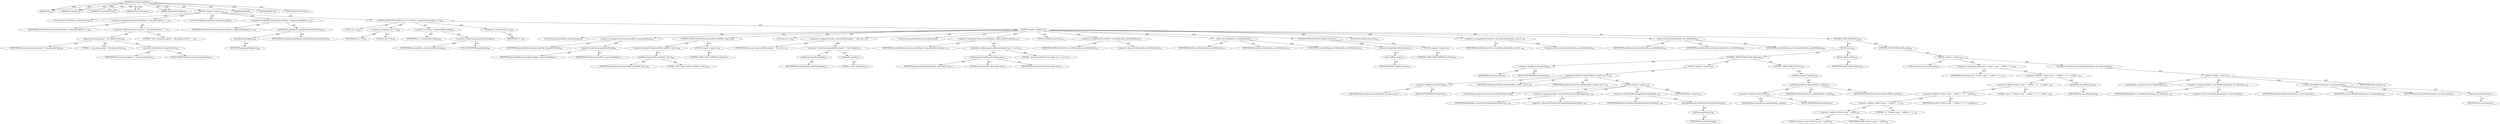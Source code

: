 digraph "moveGeneratedFile" {  
"111669149737" [label = <(METHOD,moveGeneratedFile)<SUB>556</SUB>> ]
"115964117010" [label = <(PARAM,this)<SUB>556</SUB>> ]
"115964117056" [label = <(PARAM,File baseDir)<SUB>556</SUB>> ]
"115964117057" [label = <(PARAM,File sourceBaseFile)<SUB>556</SUB>> ]
"115964117058" [label = <(PARAM,String classname)<SUB>557</SUB>> ]
"115964117059" [label = <(PARAM,RmicAdapter adapter)<SUB>558</SUB>> ]
"25769803841" [label = <(BLOCK,&lt;empty&gt;,&lt;empty&gt;)<SUB>559</SUB>> ]
"94489280522" [label = <(LOCAL,String classFileName: java.lang.String)<SUB>561</SUB>> ]
"30064771293" [label = <(&lt;operator&gt;.assignment,String classFileName = classname.replace('.', F...)<SUB>561</SUB>> ]
"68719476914" [label = <(IDENTIFIER,classFileName,String classFileName = classname.replace('.', F...)<SUB>561</SUB>> ]
"30064771294" [label = <(&lt;operator&gt;.addition,classname.replace('.', File.separatorChar) + &quot;....)<SUB>562</SUB>> ]
"30064771295" [label = <(replace,classname.replace('.', File.separatorChar))<SUB>562</SUB>> ]
"68719476915" [label = <(IDENTIFIER,classname,classname.replace('.', File.separatorChar))<SUB>562</SUB>> ]
"90194313251" [label = <(LITERAL,'.',classname.replace('.', File.separatorChar))<SUB>562</SUB>> ]
"30064771296" [label = <(&lt;operator&gt;.fieldAccess,File.separatorChar)<SUB>562</SUB>> ]
"68719476916" [label = <(IDENTIFIER,File,classname.replace('.', File.separatorChar))<SUB>562</SUB>> ]
"55834574937" [label = <(FIELD_IDENTIFIER,separatorChar,separatorChar)<SUB>562</SUB>> ]
"90194313252" [label = <(LITERAL,&quot;.class&quot;,classname.replace('.', File.separatorChar) + &quot;....)<SUB>562</SUB>> ]
"94489280523" [label = <(LOCAL,String[] generatedFiles: java.lang.String[])<SUB>563</SUB>> ]
"30064771297" [label = <(&lt;operator&gt;.assignment,String[] generatedFiles = adapter.getMapper().m...)<SUB>563</SUB>> ]
"68719476917" [label = <(IDENTIFIER,generatedFiles,String[] generatedFiles = adapter.getMapper().m...)<SUB>563</SUB>> ]
"30064771298" [label = <(mapFileName,getMapper().mapFileName(classFileName))<SUB>564</SUB>> ]
"30064771299" [label = <(getMapper,getMapper())<SUB>564</SUB>> ]
"68719476918" [label = <(IDENTIFIER,adapter,getMapper())<SUB>564</SUB>> ]
"68719476919" [label = <(IDENTIFIER,classFileName,getMapper().mapFileName(classFileName))<SUB>564</SUB>> ]
"47244640277" [label = <(CONTROL_STRUCTURE,FOR,for (int i = 0; Some(i &lt; generatedFiles.length); i++))<SUB>566</SUB>> ]
"94489280524" [label = <(LOCAL,int i: int)<SUB>566</SUB>> ]
"30064771300" [label = <(&lt;operator&gt;.assignment,int i = 0)<SUB>566</SUB>> ]
"68719476920" [label = <(IDENTIFIER,i,int i = 0)<SUB>566</SUB>> ]
"90194313253" [label = <(LITERAL,0,int i = 0)<SUB>566</SUB>> ]
"30064771301" [label = <(&lt;operator&gt;.lessThan,i &lt; generatedFiles.length)<SUB>566</SUB>> ]
"68719476921" [label = <(IDENTIFIER,i,i &lt; generatedFiles.length)<SUB>566</SUB>> ]
"30064771302" [label = <(&lt;operator&gt;.fieldAccess,generatedFiles.length)<SUB>566</SUB>> ]
"68719476922" [label = <(IDENTIFIER,generatedFiles,i &lt; generatedFiles.length)<SUB>566</SUB>> ]
"55834574938" [label = <(FIELD_IDENTIFIER,length,length)<SUB>566</SUB>> ]
"30064771303" [label = <(&lt;operator&gt;.postIncrement,i++)<SUB>566</SUB>> ]
"68719476923" [label = <(IDENTIFIER,i,i++)<SUB>566</SUB>> ]
"25769803842" [label = <(BLOCK,&lt;empty&gt;,&lt;empty&gt;)<SUB>566</SUB>> ]
"94489280525" [label = <(LOCAL,String generatedFile: java.lang.String)<SUB>567</SUB>> ]
"30064771304" [label = <(&lt;operator&gt;.assignment,String generatedFile = generatedFiles[i])<SUB>567</SUB>> ]
"68719476924" [label = <(IDENTIFIER,generatedFile,String generatedFile = generatedFiles[i])<SUB>567</SUB>> ]
"30064771305" [label = <(&lt;operator&gt;.indexAccess,generatedFiles[i])<SUB>567</SUB>> ]
"68719476925" [label = <(IDENTIFIER,generatedFiles,String generatedFile = generatedFiles[i])<SUB>567</SUB>> ]
"68719476926" [label = <(IDENTIFIER,i,String generatedFile = generatedFiles[i])<SUB>567</SUB>> ]
"47244640278" [label = <(CONTROL_STRUCTURE,IF,if (!generatedFile.endsWith(&quot;.class&quot;)))<SUB>568</SUB>> ]
"30064771306" [label = <(&lt;operator&gt;.logicalNot,!generatedFile.endsWith(&quot;.class&quot;))<SUB>568</SUB>> ]
"30064771307" [label = <(endsWith,generatedFile.endsWith(&quot;.class&quot;))<SUB>568</SUB>> ]
"68719476927" [label = <(IDENTIFIER,generatedFile,generatedFile.endsWith(&quot;.class&quot;))<SUB>568</SUB>> ]
"90194313254" [label = <(LITERAL,&quot;.class&quot;,generatedFile.endsWith(&quot;.class&quot;))<SUB>568</SUB>> ]
"25769803843" [label = <(BLOCK,&lt;empty&gt;,&lt;empty&gt;)<SUB>568</SUB>> ]
"47244640279" [label = <(CONTROL_STRUCTURE,CONTINUE,continue;)<SUB>571</SUB>> ]
"94489280526" [label = <(LOCAL,int pos: int)<SUB>574</SUB>> ]
"30064771308" [label = <(&lt;operator&gt;.assignment,int pos = generatedFile.length() - &quot;.class&quot;.len...)<SUB>574</SUB>> ]
"68719476928" [label = <(IDENTIFIER,pos,int pos = generatedFile.length() - &quot;.class&quot;.len...)<SUB>574</SUB>> ]
"30064771309" [label = <(&lt;operator&gt;.subtraction,generatedFile.length() - &quot;.class&quot;.length())<SUB>574</SUB>> ]
"30064771310" [label = <(length,generatedFile.length())<SUB>574</SUB>> ]
"68719476929" [label = <(IDENTIFIER,generatedFile,generatedFile.length())<SUB>574</SUB>> ]
"30064771311" [label = <(length,this.length())<SUB>574</SUB>> ]
"90194313255" [label = <(LITERAL,&quot;.class&quot;,this.length())<SUB>574</SUB>> ]
"94489280527" [label = <(LOCAL,String sourceFileName: java.lang.String)<SUB>575</SUB>> ]
"30064771312" [label = <(&lt;operator&gt;.assignment,String sourceFileName = generatedFile.substring...)<SUB>575</SUB>> ]
"68719476930" [label = <(IDENTIFIER,sourceFileName,String sourceFileName = generatedFile.substring...)<SUB>575</SUB>> ]
"30064771313" [label = <(&lt;operator&gt;.addition,generatedFile.substring(0, pos) + &quot;.java&quot;)<SUB>576</SUB>> ]
"30064771314" [label = <(substring,generatedFile.substring(0, pos))<SUB>576</SUB>> ]
"68719476931" [label = <(IDENTIFIER,generatedFile,generatedFile.substring(0, pos))<SUB>576</SUB>> ]
"90194313256" [label = <(LITERAL,0,generatedFile.substring(0, pos))<SUB>576</SUB>> ]
"68719476932" [label = <(IDENTIFIER,pos,generatedFile.substring(0, pos))<SUB>576</SUB>> ]
"90194313257" [label = <(LITERAL,&quot;.java&quot;,generatedFile.substring(0, pos) + &quot;.java&quot;)<SUB>576</SUB>> ]
"94489280528" [label = <(LOCAL,File oldFile: java.io.File)<SUB>578</SUB>> ]
"30064771315" [label = <(&lt;operator&gt;.assignment,File oldFile = new File(baseDir, sourceFileName))<SUB>578</SUB>> ]
"68719476933" [label = <(IDENTIFIER,oldFile,File oldFile = new File(baseDir, sourceFileName))<SUB>578</SUB>> ]
"30064771316" [label = <(&lt;operator&gt;.alloc,new File(baseDir, sourceFileName))<SUB>578</SUB>> ]
"30064771317" [label = <(&lt;init&gt;,new File(baseDir, sourceFileName))<SUB>578</SUB>> ]
"68719476934" [label = <(IDENTIFIER,oldFile,new File(baseDir, sourceFileName))<SUB>578</SUB>> ]
"68719476935" [label = <(IDENTIFIER,baseDir,new File(baseDir, sourceFileName))<SUB>578</SUB>> ]
"68719476936" [label = <(IDENTIFIER,sourceFileName,new File(baseDir, sourceFileName))<SUB>578</SUB>> ]
"47244640280" [label = <(CONTROL_STRUCTURE,IF,if (!oldFile.exists()))<SUB>579</SUB>> ]
"30064771318" [label = <(&lt;operator&gt;.logicalNot,!oldFile.exists())<SUB>579</SUB>> ]
"30064771319" [label = <(exists,oldFile.exists())<SUB>579</SUB>> ]
"68719476937" [label = <(IDENTIFIER,oldFile,oldFile.exists())<SUB>579</SUB>> ]
"25769803844" [label = <(BLOCK,&lt;empty&gt;,&lt;empty&gt;)<SUB>579</SUB>> ]
"47244640281" [label = <(CONTROL_STRUCTURE,CONTINUE,continue;)<SUB>581</SUB>> ]
"94489280529" [label = <(LOCAL,File newFile: java.io.File)<SUB>584</SUB>> ]
"30064771320" [label = <(&lt;operator&gt;.assignment,File newFile = new File(sourceBaseFile, sourceF...)<SUB>584</SUB>> ]
"68719476938" [label = <(IDENTIFIER,newFile,File newFile = new File(sourceBaseFile, sourceF...)<SUB>584</SUB>> ]
"30064771321" [label = <(&lt;operator&gt;.alloc,new File(sourceBaseFile, sourceFileName))<SUB>584</SUB>> ]
"30064771322" [label = <(&lt;init&gt;,new File(sourceBaseFile, sourceFileName))<SUB>584</SUB>> ]
"68719476939" [label = <(IDENTIFIER,newFile,new File(sourceBaseFile, sourceFileName))<SUB>584</SUB>> ]
"68719476940" [label = <(IDENTIFIER,sourceBaseFile,new File(sourceBaseFile, sourceFileName))<SUB>584</SUB>> ]
"68719476941" [label = <(IDENTIFIER,sourceFileName,new File(sourceBaseFile, sourceFileName))<SUB>584</SUB>> ]
"47244640282" [label = <(CONTROL_STRUCTURE,TRY,try)<SUB>585</SUB>> ]
"25769803845" [label = <(BLOCK,try,try)<SUB>585</SUB>> ]
"47244640283" [label = <(CONTROL_STRUCTURE,IF,if (this.filtering))<SUB>586</SUB>> ]
"30064771323" [label = <(&lt;operator&gt;.fieldAccess,this.filtering)<SUB>586</SUB>> ]
"68719476942" [label = <(IDENTIFIER,this,if (this.filtering))> ]
"55834574939" [label = <(FIELD_IDENTIFIER,filtering,filtering)<SUB>586</SUB>> ]
"25769803846" [label = <(BLOCK,&lt;empty&gt;,&lt;empty&gt;)<SUB>586</SUB>> ]
"30064771324" [label = <(copyFile,this.fileUtils.copyFile(oldFile, newFile, new F...)<SUB>587</SUB>> ]
"30064771325" [label = <(&lt;operator&gt;.fieldAccess,this.fileUtils)<SUB>587</SUB>> ]
"68719476943" [label = <(IDENTIFIER,this,this.fileUtils.copyFile(oldFile, newFile, new F...)> ]
"55834574940" [label = <(FIELD_IDENTIFIER,fileUtils,fileUtils)<SUB>587</SUB>> ]
"68719476944" [label = <(IDENTIFIER,oldFile,this.fileUtils.copyFile(oldFile, newFile, new F...)<SUB>587</SUB>> ]
"68719476945" [label = <(IDENTIFIER,newFile,this.fileUtils.copyFile(oldFile, newFile, new F...)<SUB>587</SUB>> ]
"25769803847" [label = <(BLOCK,&lt;empty&gt;,&lt;empty&gt;)<SUB>588</SUB>> ]
"94489280530" [label = <(LOCAL,$obj3: org.apache.tools.ant.types.FilterSetCollection)<SUB>588</SUB>> ]
"30064771326" [label = <(&lt;operator&gt;.assignment,$obj3 = new FilterSetCollection(getProject().ge...)<SUB>588</SUB>> ]
"68719476946" [label = <(IDENTIFIER,$obj3,$obj3 = new FilterSetCollection(getProject().ge...)<SUB>588</SUB>> ]
"30064771327" [label = <(&lt;operator&gt;.alloc,new FilterSetCollection(getProject().getGlobalF...)<SUB>588</SUB>> ]
"30064771328" [label = <(&lt;init&gt;,new FilterSetCollection(getProject().getGlobalF...)<SUB>588</SUB>> ]
"68719476947" [label = <(IDENTIFIER,$obj3,new FilterSetCollection(getProject().getGlobalF...)<SUB>588</SUB>> ]
"30064771329" [label = <(getGlobalFilterSet,getProject().getGlobalFilterSet())<SUB>588</SUB>> ]
"30064771330" [label = <(getProject,getProject())<SUB>588</SUB>> ]
"68719476770" [label = <(IDENTIFIER,this,getProject())<SUB>588</SUB>> ]
"68719476948" [label = <(IDENTIFIER,$obj3,&lt;empty&gt;)<SUB>588</SUB>> ]
"47244640284" [label = <(CONTROL_STRUCTURE,ELSE,else)<SUB>590</SUB>> ]
"25769803848" [label = <(BLOCK,&lt;empty&gt;,&lt;empty&gt;)<SUB>590</SUB>> ]
"30064771331" [label = <(copyFile,this.fileUtils.copyFile(oldFile, newFile))<SUB>591</SUB>> ]
"30064771332" [label = <(&lt;operator&gt;.fieldAccess,this.fileUtils)<SUB>591</SUB>> ]
"68719476949" [label = <(IDENTIFIER,this,this.fileUtils.copyFile(oldFile, newFile))> ]
"55834574941" [label = <(FIELD_IDENTIFIER,fileUtils,fileUtils)<SUB>591</SUB>> ]
"68719476950" [label = <(IDENTIFIER,oldFile,this.fileUtils.copyFile(oldFile, newFile))<SUB>591</SUB>> ]
"68719476951" [label = <(IDENTIFIER,newFile,this.fileUtils.copyFile(oldFile, newFile))<SUB>591</SUB>> ]
"30064771333" [label = <(delete,oldFile.delete())<SUB>593</SUB>> ]
"68719476952" [label = <(IDENTIFIER,oldFile,oldFile.delete())<SUB>593</SUB>> ]
"47244640285" [label = <(CONTROL_STRUCTURE,CATCH,catch)<SUB>594</SUB>> ]
"25769803849" [label = <(BLOCK,&lt;empty&gt;,&lt;empty&gt;)<SUB>594</SUB>> ]
"94489280531" [label = <(LOCAL,String msg: java.lang.String)<SUB>595</SUB>> ]
"30064771334" [label = <(&lt;operator&gt;.assignment,String msg = &quot;Failed to copy &quot; + oldFile + &quot; to...)<SUB>595</SUB>> ]
"68719476953" [label = <(IDENTIFIER,msg,String msg = &quot;Failed to copy &quot; + oldFile + &quot; to...)<SUB>595</SUB>> ]
"30064771335" [label = <(&lt;operator&gt;.addition,&quot;Failed to copy &quot; + oldFile + &quot; to &quot; + newFile ...)<SUB>595</SUB>> ]
"30064771336" [label = <(&lt;operator&gt;.addition,&quot;Failed to copy &quot; + oldFile + &quot; to &quot; + newFile ...)<SUB>595</SUB>> ]
"30064771337" [label = <(&lt;operator&gt;.addition,&quot;Failed to copy &quot; + oldFile + &quot; to &quot; + newFile)<SUB>595</SUB>> ]
"30064771338" [label = <(&lt;operator&gt;.addition,&quot;Failed to copy &quot; + oldFile + &quot; to &quot;)<SUB>595</SUB>> ]
"30064771339" [label = <(&lt;operator&gt;.addition,&quot;Failed to copy &quot; + oldFile)<SUB>595</SUB>> ]
"90194313258" [label = <(LITERAL,&quot;Failed to copy &quot;,&quot;Failed to copy &quot; + oldFile)<SUB>595</SUB>> ]
"68719476954" [label = <(IDENTIFIER,oldFile,&quot;Failed to copy &quot; + oldFile)<SUB>595</SUB>> ]
"90194313259" [label = <(LITERAL,&quot; to &quot;,&quot;Failed to copy &quot; + oldFile + &quot; to &quot;)<SUB>595</SUB>> ]
"68719476955" [label = <(IDENTIFIER,newFile,&quot;Failed to copy &quot; + oldFile + &quot; to &quot; + newFile)<SUB>596</SUB>> ]
"90194313260" [label = <(LITERAL,&quot; due to &quot;,&quot;Failed to copy &quot; + oldFile + &quot; to &quot; + newFile ...)<SUB>596</SUB>> ]
"30064771340" [label = <(getMessage,ioe.getMessage())<SUB>596</SUB>> ]
"68719476956" [label = <(IDENTIFIER,ioe,ioe.getMessage())<SUB>596</SUB>> ]
"30064771341" [label = <(&lt;operator&gt;.throw,throw new BuildException(msg, ioe, getLocation());)<SUB>597</SUB>> ]
"25769803850" [label = <(BLOCK,&lt;empty&gt;,&lt;empty&gt;)<SUB>597</SUB>> ]
"94489280532" [label = <(LOCAL,$obj4: org.apache.tools.ant.BuildException)<SUB>597</SUB>> ]
"30064771342" [label = <(&lt;operator&gt;.assignment,$obj4 = new BuildException(msg, ioe, getLocatio...)<SUB>597</SUB>> ]
"68719476957" [label = <(IDENTIFIER,$obj4,$obj4 = new BuildException(msg, ioe, getLocatio...)<SUB>597</SUB>> ]
"30064771343" [label = <(&lt;operator&gt;.alloc,new BuildException(msg, ioe, getLocation()))<SUB>597</SUB>> ]
"30064771344" [label = <(&lt;init&gt;,new BuildException(msg, ioe, getLocation()))<SUB>597</SUB>> ]
"68719476958" [label = <(IDENTIFIER,$obj4,new BuildException(msg, ioe, getLocation()))<SUB>597</SUB>> ]
"68719476959" [label = <(IDENTIFIER,msg,new BuildException(msg, ioe, getLocation()))<SUB>597</SUB>> ]
"68719476960" [label = <(IDENTIFIER,ioe,new BuildException(msg, ioe, getLocation()))<SUB>597</SUB>> ]
"30064771345" [label = <(getLocation,getLocation())<SUB>597</SUB>> ]
"68719476771" [label = <(IDENTIFIER,this,getLocation())<SUB>597</SUB>> ]
"68719476961" [label = <(IDENTIFIER,$obj4,&lt;empty&gt;)<SUB>597</SUB>> ]
"133143986279" [label = <(MODIFIER,PRIVATE)> ]
"133143986280" [label = <(MODIFIER,VIRTUAL)> ]
"128849018921" [label = <(METHOD_RETURN,void)<SUB>556</SUB>> ]
  "111669149737" -> "115964117010"  [ label = "AST: "] 
  "111669149737" -> "115964117056"  [ label = "AST: "] 
  "111669149737" -> "115964117057"  [ label = "AST: "] 
  "111669149737" -> "115964117058"  [ label = "AST: "] 
  "111669149737" -> "115964117059"  [ label = "AST: "] 
  "111669149737" -> "25769803841"  [ label = "AST: "] 
  "111669149737" -> "133143986279"  [ label = "AST: "] 
  "111669149737" -> "133143986280"  [ label = "AST: "] 
  "111669149737" -> "128849018921"  [ label = "AST: "] 
  "25769803841" -> "94489280522"  [ label = "AST: "] 
  "25769803841" -> "30064771293"  [ label = "AST: "] 
  "25769803841" -> "94489280523"  [ label = "AST: "] 
  "25769803841" -> "30064771297"  [ label = "AST: "] 
  "25769803841" -> "47244640277"  [ label = "AST: "] 
  "30064771293" -> "68719476914"  [ label = "AST: "] 
  "30064771293" -> "30064771294"  [ label = "AST: "] 
  "30064771294" -> "30064771295"  [ label = "AST: "] 
  "30064771294" -> "90194313252"  [ label = "AST: "] 
  "30064771295" -> "68719476915"  [ label = "AST: "] 
  "30064771295" -> "90194313251"  [ label = "AST: "] 
  "30064771295" -> "30064771296"  [ label = "AST: "] 
  "30064771296" -> "68719476916"  [ label = "AST: "] 
  "30064771296" -> "55834574937"  [ label = "AST: "] 
  "30064771297" -> "68719476917"  [ label = "AST: "] 
  "30064771297" -> "30064771298"  [ label = "AST: "] 
  "30064771298" -> "30064771299"  [ label = "AST: "] 
  "30064771298" -> "68719476919"  [ label = "AST: "] 
  "30064771299" -> "68719476918"  [ label = "AST: "] 
  "47244640277" -> "94489280524"  [ label = "AST: "] 
  "47244640277" -> "30064771300"  [ label = "AST: "] 
  "47244640277" -> "30064771301"  [ label = "AST: "] 
  "47244640277" -> "30064771303"  [ label = "AST: "] 
  "47244640277" -> "25769803842"  [ label = "AST: "] 
  "30064771300" -> "68719476920"  [ label = "AST: "] 
  "30064771300" -> "90194313253"  [ label = "AST: "] 
  "30064771301" -> "68719476921"  [ label = "AST: "] 
  "30064771301" -> "30064771302"  [ label = "AST: "] 
  "30064771302" -> "68719476922"  [ label = "AST: "] 
  "30064771302" -> "55834574938"  [ label = "AST: "] 
  "30064771303" -> "68719476923"  [ label = "AST: "] 
  "25769803842" -> "94489280525"  [ label = "AST: "] 
  "25769803842" -> "30064771304"  [ label = "AST: "] 
  "25769803842" -> "47244640278"  [ label = "AST: "] 
  "25769803842" -> "94489280526"  [ label = "AST: "] 
  "25769803842" -> "30064771308"  [ label = "AST: "] 
  "25769803842" -> "94489280527"  [ label = "AST: "] 
  "25769803842" -> "30064771312"  [ label = "AST: "] 
  "25769803842" -> "94489280528"  [ label = "AST: "] 
  "25769803842" -> "30064771315"  [ label = "AST: "] 
  "25769803842" -> "30064771317"  [ label = "AST: "] 
  "25769803842" -> "47244640280"  [ label = "AST: "] 
  "25769803842" -> "94489280529"  [ label = "AST: "] 
  "25769803842" -> "30064771320"  [ label = "AST: "] 
  "25769803842" -> "30064771322"  [ label = "AST: "] 
  "25769803842" -> "47244640282"  [ label = "AST: "] 
  "30064771304" -> "68719476924"  [ label = "AST: "] 
  "30064771304" -> "30064771305"  [ label = "AST: "] 
  "30064771305" -> "68719476925"  [ label = "AST: "] 
  "30064771305" -> "68719476926"  [ label = "AST: "] 
  "47244640278" -> "30064771306"  [ label = "AST: "] 
  "47244640278" -> "25769803843"  [ label = "AST: "] 
  "30064771306" -> "30064771307"  [ label = "AST: "] 
  "30064771307" -> "68719476927"  [ label = "AST: "] 
  "30064771307" -> "90194313254"  [ label = "AST: "] 
  "25769803843" -> "47244640279"  [ label = "AST: "] 
  "30064771308" -> "68719476928"  [ label = "AST: "] 
  "30064771308" -> "30064771309"  [ label = "AST: "] 
  "30064771309" -> "30064771310"  [ label = "AST: "] 
  "30064771309" -> "30064771311"  [ label = "AST: "] 
  "30064771310" -> "68719476929"  [ label = "AST: "] 
  "30064771311" -> "90194313255"  [ label = "AST: "] 
  "30064771312" -> "68719476930"  [ label = "AST: "] 
  "30064771312" -> "30064771313"  [ label = "AST: "] 
  "30064771313" -> "30064771314"  [ label = "AST: "] 
  "30064771313" -> "90194313257"  [ label = "AST: "] 
  "30064771314" -> "68719476931"  [ label = "AST: "] 
  "30064771314" -> "90194313256"  [ label = "AST: "] 
  "30064771314" -> "68719476932"  [ label = "AST: "] 
  "30064771315" -> "68719476933"  [ label = "AST: "] 
  "30064771315" -> "30064771316"  [ label = "AST: "] 
  "30064771317" -> "68719476934"  [ label = "AST: "] 
  "30064771317" -> "68719476935"  [ label = "AST: "] 
  "30064771317" -> "68719476936"  [ label = "AST: "] 
  "47244640280" -> "30064771318"  [ label = "AST: "] 
  "47244640280" -> "25769803844"  [ label = "AST: "] 
  "30064771318" -> "30064771319"  [ label = "AST: "] 
  "30064771319" -> "68719476937"  [ label = "AST: "] 
  "25769803844" -> "47244640281"  [ label = "AST: "] 
  "30064771320" -> "68719476938"  [ label = "AST: "] 
  "30064771320" -> "30064771321"  [ label = "AST: "] 
  "30064771322" -> "68719476939"  [ label = "AST: "] 
  "30064771322" -> "68719476940"  [ label = "AST: "] 
  "30064771322" -> "68719476941"  [ label = "AST: "] 
  "47244640282" -> "25769803845"  [ label = "AST: "] 
  "47244640282" -> "47244640285"  [ label = "AST: "] 
  "25769803845" -> "47244640283"  [ label = "AST: "] 
  "25769803845" -> "30064771333"  [ label = "AST: "] 
  "47244640283" -> "30064771323"  [ label = "AST: "] 
  "47244640283" -> "25769803846"  [ label = "AST: "] 
  "47244640283" -> "47244640284"  [ label = "AST: "] 
  "30064771323" -> "68719476942"  [ label = "AST: "] 
  "30064771323" -> "55834574939"  [ label = "AST: "] 
  "25769803846" -> "30064771324"  [ label = "AST: "] 
  "30064771324" -> "30064771325"  [ label = "AST: "] 
  "30064771324" -> "68719476944"  [ label = "AST: "] 
  "30064771324" -> "68719476945"  [ label = "AST: "] 
  "30064771324" -> "25769803847"  [ label = "AST: "] 
  "30064771325" -> "68719476943"  [ label = "AST: "] 
  "30064771325" -> "55834574940"  [ label = "AST: "] 
  "25769803847" -> "94489280530"  [ label = "AST: "] 
  "25769803847" -> "30064771326"  [ label = "AST: "] 
  "25769803847" -> "30064771328"  [ label = "AST: "] 
  "25769803847" -> "68719476948"  [ label = "AST: "] 
  "30064771326" -> "68719476946"  [ label = "AST: "] 
  "30064771326" -> "30064771327"  [ label = "AST: "] 
  "30064771328" -> "68719476947"  [ label = "AST: "] 
  "30064771328" -> "30064771329"  [ label = "AST: "] 
  "30064771329" -> "30064771330"  [ label = "AST: "] 
  "30064771330" -> "68719476770"  [ label = "AST: "] 
  "47244640284" -> "25769803848"  [ label = "AST: "] 
  "25769803848" -> "30064771331"  [ label = "AST: "] 
  "30064771331" -> "30064771332"  [ label = "AST: "] 
  "30064771331" -> "68719476950"  [ label = "AST: "] 
  "30064771331" -> "68719476951"  [ label = "AST: "] 
  "30064771332" -> "68719476949"  [ label = "AST: "] 
  "30064771332" -> "55834574941"  [ label = "AST: "] 
  "30064771333" -> "68719476952"  [ label = "AST: "] 
  "47244640285" -> "25769803849"  [ label = "AST: "] 
  "25769803849" -> "94489280531"  [ label = "AST: "] 
  "25769803849" -> "30064771334"  [ label = "AST: "] 
  "25769803849" -> "30064771341"  [ label = "AST: "] 
  "30064771334" -> "68719476953"  [ label = "AST: "] 
  "30064771334" -> "30064771335"  [ label = "AST: "] 
  "30064771335" -> "30064771336"  [ label = "AST: "] 
  "30064771335" -> "30064771340"  [ label = "AST: "] 
  "30064771336" -> "30064771337"  [ label = "AST: "] 
  "30064771336" -> "90194313260"  [ label = "AST: "] 
  "30064771337" -> "30064771338"  [ label = "AST: "] 
  "30064771337" -> "68719476955"  [ label = "AST: "] 
  "30064771338" -> "30064771339"  [ label = "AST: "] 
  "30064771338" -> "90194313259"  [ label = "AST: "] 
  "30064771339" -> "90194313258"  [ label = "AST: "] 
  "30064771339" -> "68719476954"  [ label = "AST: "] 
  "30064771340" -> "68719476956"  [ label = "AST: "] 
  "30064771341" -> "25769803850"  [ label = "AST: "] 
  "25769803850" -> "94489280532"  [ label = "AST: "] 
  "25769803850" -> "30064771342"  [ label = "AST: "] 
  "25769803850" -> "30064771344"  [ label = "AST: "] 
  "25769803850" -> "68719476961"  [ label = "AST: "] 
  "30064771342" -> "68719476957"  [ label = "AST: "] 
  "30064771342" -> "30064771343"  [ label = "AST: "] 
  "30064771344" -> "68719476958"  [ label = "AST: "] 
  "30064771344" -> "68719476959"  [ label = "AST: "] 
  "30064771344" -> "68719476960"  [ label = "AST: "] 
  "30064771344" -> "30064771345"  [ label = "AST: "] 
  "30064771345" -> "68719476771"  [ label = "AST: "] 
  "111669149737" -> "115964117010"  [ label = "DDG: "] 
  "111669149737" -> "115964117056"  [ label = "DDG: "] 
  "111669149737" -> "115964117057"  [ label = "DDG: "] 
  "111669149737" -> "115964117058"  [ label = "DDG: "] 
  "111669149737" -> "115964117059"  [ label = "DDG: "] 
}
